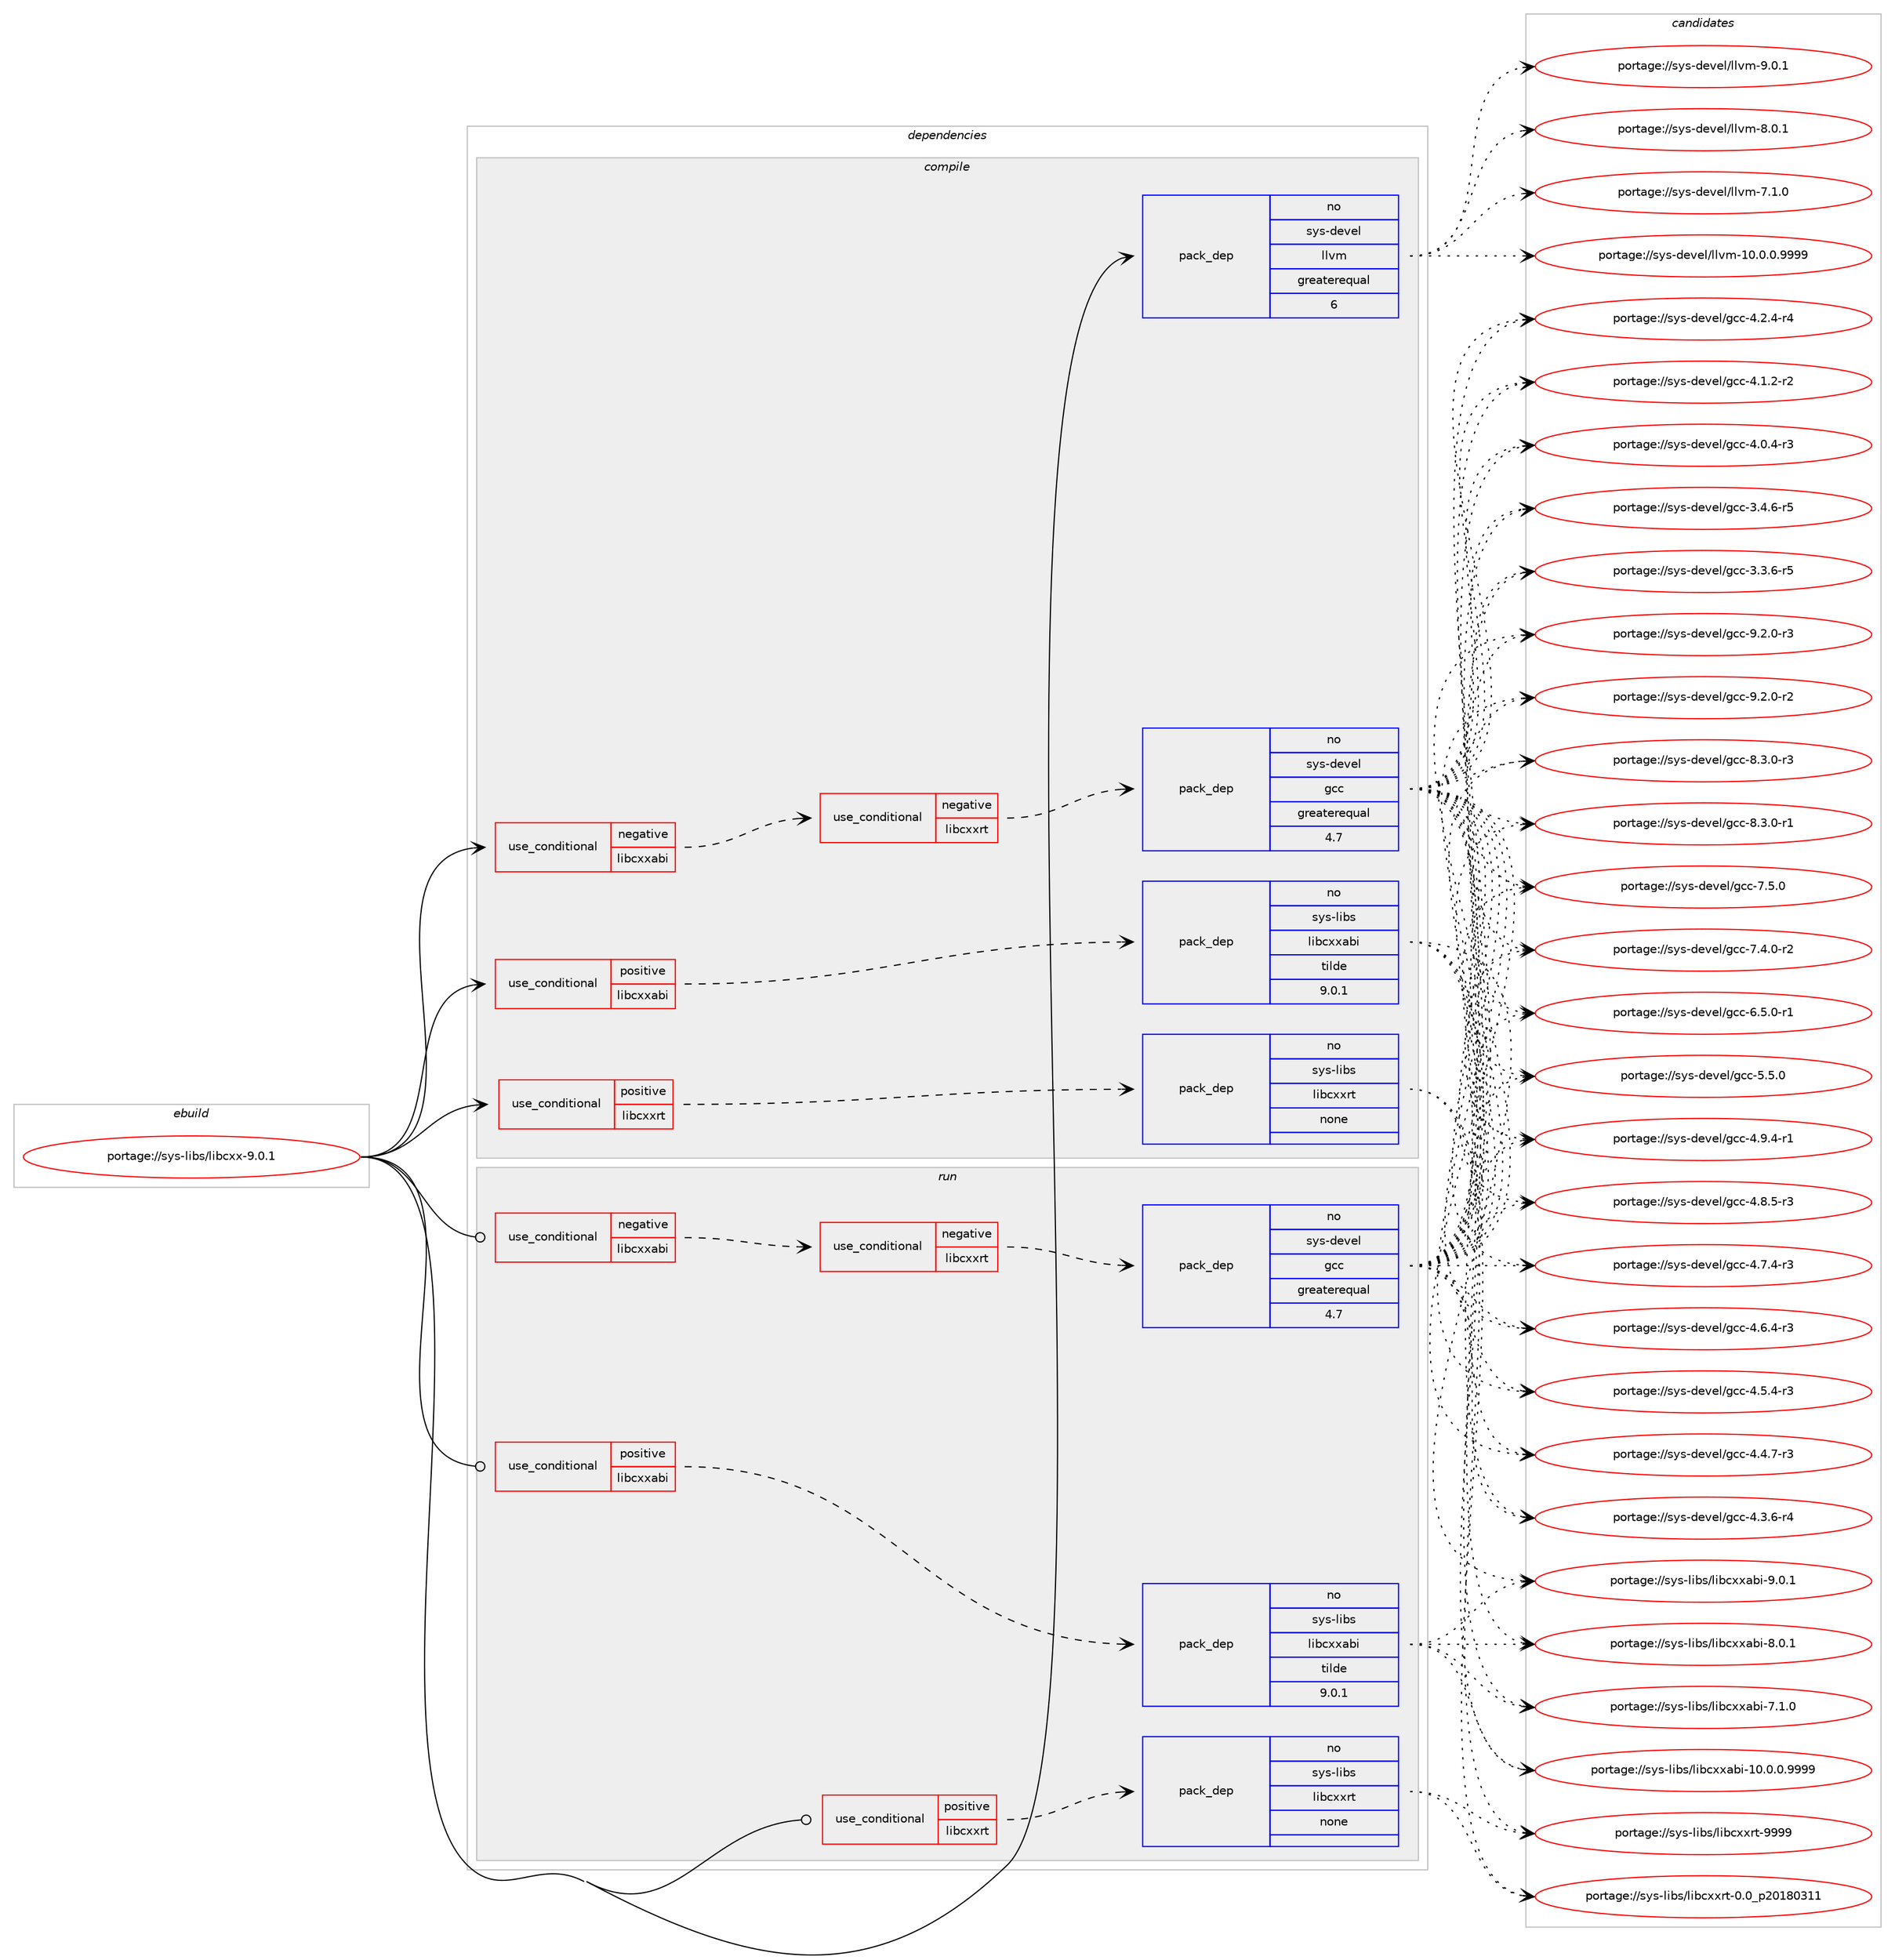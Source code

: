 digraph prolog {

# *************
# Graph options
# *************

newrank=true;
concentrate=true;
compound=true;
graph [rankdir=LR,fontname=Helvetica,fontsize=10,ranksep=1.5];#, ranksep=2.5, nodesep=0.2];
edge  [arrowhead=vee];
node  [fontname=Helvetica,fontsize=10];

# **********
# The ebuild
# **********

subgraph cluster_leftcol {
color=gray;
rank=same;
label=<<i>ebuild</i>>;
id [label="portage://sys-libs/libcxx-9.0.1", color=red, width=4, href="../sys-libs/libcxx-9.0.1.svg"];
}

# ****************
# The dependencies
# ****************

subgraph cluster_midcol {
color=gray;
label=<<i>dependencies</i>>;
subgraph cluster_compile {
fillcolor="#eeeeee";
style=filled;
label=<<i>compile</i>>;
subgraph cond7950 {
dependency43588 [label=<<TABLE BORDER="0" CELLBORDER="1" CELLSPACING="0" CELLPADDING="4"><TR><TD ROWSPAN="3" CELLPADDING="10">use_conditional</TD></TR><TR><TD>negative</TD></TR><TR><TD>libcxxabi</TD></TR></TABLE>>, shape=none, color=red];
subgraph cond7951 {
dependency43589 [label=<<TABLE BORDER="0" CELLBORDER="1" CELLSPACING="0" CELLPADDING="4"><TR><TD ROWSPAN="3" CELLPADDING="10">use_conditional</TD></TR><TR><TD>negative</TD></TR><TR><TD>libcxxrt</TD></TR></TABLE>>, shape=none, color=red];
subgraph pack34505 {
dependency43590 [label=<<TABLE BORDER="0" CELLBORDER="1" CELLSPACING="0" CELLPADDING="4" WIDTH="220"><TR><TD ROWSPAN="6" CELLPADDING="30">pack_dep</TD></TR><TR><TD WIDTH="110">no</TD></TR><TR><TD>sys-devel</TD></TR><TR><TD>gcc</TD></TR><TR><TD>greaterequal</TD></TR><TR><TD>4.7</TD></TR></TABLE>>, shape=none, color=blue];
}
dependency43589:e -> dependency43590:w [weight=20,style="dashed",arrowhead="vee"];
}
dependency43588:e -> dependency43589:w [weight=20,style="dashed",arrowhead="vee"];
}
id:e -> dependency43588:w [weight=20,style="solid",arrowhead="vee"];
subgraph cond7952 {
dependency43591 [label=<<TABLE BORDER="0" CELLBORDER="1" CELLSPACING="0" CELLPADDING="4"><TR><TD ROWSPAN="3" CELLPADDING="10">use_conditional</TD></TR><TR><TD>positive</TD></TR><TR><TD>libcxxabi</TD></TR></TABLE>>, shape=none, color=red];
subgraph pack34506 {
dependency43592 [label=<<TABLE BORDER="0" CELLBORDER="1" CELLSPACING="0" CELLPADDING="4" WIDTH="220"><TR><TD ROWSPAN="6" CELLPADDING="30">pack_dep</TD></TR><TR><TD WIDTH="110">no</TD></TR><TR><TD>sys-libs</TD></TR><TR><TD>libcxxabi</TD></TR><TR><TD>tilde</TD></TR><TR><TD>9.0.1</TD></TR></TABLE>>, shape=none, color=blue];
}
dependency43591:e -> dependency43592:w [weight=20,style="dashed",arrowhead="vee"];
}
id:e -> dependency43591:w [weight=20,style="solid",arrowhead="vee"];
subgraph cond7953 {
dependency43593 [label=<<TABLE BORDER="0" CELLBORDER="1" CELLSPACING="0" CELLPADDING="4"><TR><TD ROWSPAN="3" CELLPADDING="10">use_conditional</TD></TR><TR><TD>positive</TD></TR><TR><TD>libcxxrt</TD></TR></TABLE>>, shape=none, color=red];
subgraph pack34507 {
dependency43594 [label=<<TABLE BORDER="0" CELLBORDER="1" CELLSPACING="0" CELLPADDING="4" WIDTH="220"><TR><TD ROWSPAN="6" CELLPADDING="30">pack_dep</TD></TR><TR><TD WIDTH="110">no</TD></TR><TR><TD>sys-libs</TD></TR><TR><TD>libcxxrt</TD></TR><TR><TD>none</TD></TR><TR><TD></TD></TR></TABLE>>, shape=none, color=blue];
}
dependency43593:e -> dependency43594:w [weight=20,style="dashed",arrowhead="vee"];
}
id:e -> dependency43593:w [weight=20,style="solid",arrowhead="vee"];
subgraph pack34508 {
dependency43595 [label=<<TABLE BORDER="0" CELLBORDER="1" CELLSPACING="0" CELLPADDING="4" WIDTH="220"><TR><TD ROWSPAN="6" CELLPADDING="30">pack_dep</TD></TR><TR><TD WIDTH="110">no</TD></TR><TR><TD>sys-devel</TD></TR><TR><TD>llvm</TD></TR><TR><TD>greaterequal</TD></TR><TR><TD>6</TD></TR></TABLE>>, shape=none, color=blue];
}
id:e -> dependency43595:w [weight=20,style="solid",arrowhead="vee"];
}
subgraph cluster_compileandrun {
fillcolor="#eeeeee";
style=filled;
label=<<i>compile and run</i>>;
}
subgraph cluster_run {
fillcolor="#eeeeee";
style=filled;
label=<<i>run</i>>;
subgraph cond7954 {
dependency43596 [label=<<TABLE BORDER="0" CELLBORDER="1" CELLSPACING="0" CELLPADDING="4"><TR><TD ROWSPAN="3" CELLPADDING="10">use_conditional</TD></TR><TR><TD>negative</TD></TR><TR><TD>libcxxabi</TD></TR></TABLE>>, shape=none, color=red];
subgraph cond7955 {
dependency43597 [label=<<TABLE BORDER="0" CELLBORDER="1" CELLSPACING="0" CELLPADDING="4"><TR><TD ROWSPAN="3" CELLPADDING="10">use_conditional</TD></TR><TR><TD>negative</TD></TR><TR><TD>libcxxrt</TD></TR></TABLE>>, shape=none, color=red];
subgraph pack34509 {
dependency43598 [label=<<TABLE BORDER="0" CELLBORDER="1" CELLSPACING="0" CELLPADDING="4" WIDTH="220"><TR><TD ROWSPAN="6" CELLPADDING="30">pack_dep</TD></TR><TR><TD WIDTH="110">no</TD></TR><TR><TD>sys-devel</TD></TR><TR><TD>gcc</TD></TR><TR><TD>greaterequal</TD></TR><TR><TD>4.7</TD></TR></TABLE>>, shape=none, color=blue];
}
dependency43597:e -> dependency43598:w [weight=20,style="dashed",arrowhead="vee"];
}
dependency43596:e -> dependency43597:w [weight=20,style="dashed",arrowhead="vee"];
}
id:e -> dependency43596:w [weight=20,style="solid",arrowhead="odot"];
subgraph cond7956 {
dependency43599 [label=<<TABLE BORDER="0" CELLBORDER="1" CELLSPACING="0" CELLPADDING="4"><TR><TD ROWSPAN="3" CELLPADDING="10">use_conditional</TD></TR><TR><TD>positive</TD></TR><TR><TD>libcxxabi</TD></TR></TABLE>>, shape=none, color=red];
subgraph pack34510 {
dependency43600 [label=<<TABLE BORDER="0" CELLBORDER="1" CELLSPACING="0" CELLPADDING="4" WIDTH="220"><TR><TD ROWSPAN="6" CELLPADDING="30">pack_dep</TD></TR><TR><TD WIDTH="110">no</TD></TR><TR><TD>sys-libs</TD></TR><TR><TD>libcxxabi</TD></TR><TR><TD>tilde</TD></TR><TR><TD>9.0.1</TD></TR></TABLE>>, shape=none, color=blue];
}
dependency43599:e -> dependency43600:w [weight=20,style="dashed",arrowhead="vee"];
}
id:e -> dependency43599:w [weight=20,style="solid",arrowhead="odot"];
subgraph cond7957 {
dependency43601 [label=<<TABLE BORDER="0" CELLBORDER="1" CELLSPACING="0" CELLPADDING="4"><TR><TD ROWSPAN="3" CELLPADDING="10">use_conditional</TD></TR><TR><TD>positive</TD></TR><TR><TD>libcxxrt</TD></TR></TABLE>>, shape=none, color=red];
subgraph pack34511 {
dependency43602 [label=<<TABLE BORDER="0" CELLBORDER="1" CELLSPACING="0" CELLPADDING="4" WIDTH="220"><TR><TD ROWSPAN="6" CELLPADDING="30">pack_dep</TD></TR><TR><TD WIDTH="110">no</TD></TR><TR><TD>sys-libs</TD></TR><TR><TD>libcxxrt</TD></TR><TR><TD>none</TD></TR><TR><TD></TD></TR></TABLE>>, shape=none, color=blue];
}
dependency43601:e -> dependency43602:w [weight=20,style="dashed",arrowhead="vee"];
}
id:e -> dependency43601:w [weight=20,style="solid",arrowhead="odot"];
}
}

# **************
# The candidates
# **************

subgraph cluster_choices {
rank=same;
color=gray;
label=<<i>candidates</i>>;

subgraph choice34505 {
color=black;
nodesep=1;
choice115121115451001011181011084710399994557465046484511451 [label="portage://sys-devel/gcc-9.2.0-r3", color=red, width=4,href="../sys-devel/gcc-9.2.0-r3.svg"];
choice115121115451001011181011084710399994557465046484511450 [label="portage://sys-devel/gcc-9.2.0-r2", color=red, width=4,href="../sys-devel/gcc-9.2.0-r2.svg"];
choice115121115451001011181011084710399994556465146484511451 [label="portage://sys-devel/gcc-8.3.0-r3", color=red, width=4,href="../sys-devel/gcc-8.3.0-r3.svg"];
choice115121115451001011181011084710399994556465146484511449 [label="portage://sys-devel/gcc-8.3.0-r1", color=red, width=4,href="../sys-devel/gcc-8.3.0-r1.svg"];
choice11512111545100101118101108471039999455546534648 [label="portage://sys-devel/gcc-7.5.0", color=red, width=4,href="../sys-devel/gcc-7.5.0.svg"];
choice115121115451001011181011084710399994555465246484511450 [label="portage://sys-devel/gcc-7.4.0-r2", color=red, width=4,href="../sys-devel/gcc-7.4.0-r2.svg"];
choice115121115451001011181011084710399994554465346484511449 [label="portage://sys-devel/gcc-6.5.0-r1", color=red, width=4,href="../sys-devel/gcc-6.5.0-r1.svg"];
choice11512111545100101118101108471039999455346534648 [label="portage://sys-devel/gcc-5.5.0", color=red, width=4,href="../sys-devel/gcc-5.5.0.svg"];
choice115121115451001011181011084710399994552465746524511449 [label="portage://sys-devel/gcc-4.9.4-r1", color=red, width=4,href="../sys-devel/gcc-4.9.4-r1.svg"];
choice115121115451001011181011084710399994552465646534511451 [label="portage://sys-devel/gcc-4.8.5-r3", color=red, width=4,href="../sys-devel/gcc-4.8.5-r3.svg"];
choice115121115451001011181011084710399994552465546524511451 [label="portage://sys-devel/gcc-4.7.4-r3", color=red, width=4,href="../sys-devel/gcc-4.7.4-r3.svg"];
choice115121115451001011181011084710399994552465446524511451 [label="portage://sys-devel/gcc-4.6.4-r3", color=red, width=4,href="../sys-devel/gcc-4.6.4-r3.svg"];
choice115121115451001011181011084710399994552465346524511451 [label="portage://sys-devel/gcc-4.5.4-r3", color=red, width=4,href="../sys-devel/gcc-4.5.4-r3.svg"];
choice115121115451001011181011084710399994552465246554511451 [label="portage://sys-devel/gcc-4.4.7-r3", color=red, width=4,href="../sys-devel/gcc-4.4.7-r3.svg"];
choice115121115451001011181011084710399994552465146544511452 [label="portage://sys-devel/gcc-4.3.6-r4", color=red, width=4,href="../sys-devel/gcc-4.3.6-r4.svg"];
choice115121115451001011181011084710399994552465046524511452 [label="portage://sys-devel/gcc-4.2.4-r4", color=red, width=4,href="../sys-devel/gcc-4.2.4-r4.svg"];
choice115121115451001011181011084710399994552464946504511450 [label="portage://sys-devel/gcc-4.1.2-r2", color=red, width=4,href="../sys-devel/gcc-4.1.2-r2.svg"];
choice115121115451001011181011084710399994552464846524511451 [label="portage://sys-devel/gcc-4.0.4-r3", color=red, width=4,href="../sys-devel/gcc-4.0.4-r3.svg"];
choice115121115451001011181011084710399994551465246544511453 [label="portage://sys-devel/gcc-3.4.6-r5", color=red, width=4,href="../sys-devel/gcc-3.4.6-r5.svg"];
choice115121115451001011181011084710399994551465146544511453 [label="portage://sys-devel/gcc-3.3.6-r5", color=red, width=4,href="../sys-devel/gcc-3.3.6-r5.svg"];
dependency43590:e -> choice115121115451001011181011084710399994557465046484511451:w [style=dotted,weight="100"];
dependency43590:e -> choice115121115451001011181011084710399994557465046484511450:w [style=dotted,weight="100"];
dependency43590:e -> choice115121115451001011181011084710399994556465146484511451:w [style=dotted,weight="100"];
dependency43590:e -> choice115121115451001011181011084710399994556465146484511449:w [style=dotted,weight="100"];
dependency43590:e -> choice11512111545100101118101108471039999455546534648:w [style=dotted,weight="100"];
dependency43590:e -> choice115121115451001011181011084710399994555465246484511450:w [style=dotted,weight="100"];
dependency43590:e -> choice115121115451001011181011084710399994554465346484511449:w [style=dotted,weight="100"];
dependency43590:e -> choice11512111545100101118101108471039999455346534648:w [style=dotted,weight="100"];
dependency43590:e -> choice115121115451001011181011084710399994552465746524511449:w [style=dotted,weight="100"];
dependency43590:e -> choice115121115451001011181011084710399994552465646534511451:w [style=dotted,weight="100"];
dependency43590:e -> choice115121115451001011181011084710399994552465546524511451:w [style=dotted,weight="100"];
dependency43590:e -> choice115121115451001011181011084710399994552465446524511451:w [style=dotted,weight="100"];
dependency43590:e -> choice115121115451001011181011084710399994552465346524511451:w [style=dotted,weight="100"];
dependency43590:e -> choice115121115451001011181011084710399994552465246554511451:w [style=dotted,weight="100"];
dependency43590:e -> choice115121115451001011181011084710399994552465146544511452:w [style=dotted,weight="100"];
dependency43590:e -> choice115121115451001011181011084710399994552465046524511452:w [style=dotted,weight="100"];
dependency43590:e -> choice115121115451001011181011084710399994552464946504511450:w [style=dotted,weight="100"];
dependency43590:e -> choice115121115451001011181011084710399994552464846524511451:w [style=dotted,weight="100"];
dependency43590:e -> choice115121115451001011181011084710399994551465246544511453:w [style=dotted,weight="100"];
dependency43590:e -> choice115121115451001011181011084710399994551465146544511453:w [style=dotted,weight="100"];
}
subgraph choice34506 {
color=black;
nodesep=1;
choice11512111545108105981154710810598991201209798105455746484649 [label="portage://sys-libs/libcxxabi-9.0.1", color=red, width=4,href="../sys-libs/libcxxabi-9.0.1.svg"];
choice11512111545108105981154710810598991201209798105455646484649 [label="portage://sys-libs/libcxxabi-8.0.1", color=red, width=4,href="../sys-libs/libcxxabi-8.0.1.svg"];
choice11512111545108105981154710810598991201209798105455546494648 [label="portage://sys-libs/libcxxabi-7.1.0", color=red, width=4,href="../sys-libs/libcxxabi-7.1.0.svg"];
choice11512111545108105981154710810598991201209798105454948464846484657575757 [label="portage://sys-libs/libcxxabi-10.0.0.9999", color=red, width=4,href="../sys-libs/libcxxabi-10.0.0.9999.svg"];
dependency43592:e -> choice11512111545108105981154710810598991201209798105455746484649:w [style=dotted,weight="100"];
dependency43592:e -> choice11512111545108105981154710810598991201209798105455646484649:w [style=dotted,weight="100"];
dependency43592:e -> choice11512111545108105981154710810598991201209798105455546494648:w [style=dotted,weight="100"];
dependency43592:e -> choice11512111545108105981154710810598991201209798105454948464846484657575757:w [style=dotted,weight="100"];
}
subgraph choice34507 {
color=black;
nodesep=1;
choice11512111545108105981154710810598991201201141164557575757 [label="portage://sys-libs/libcxxrt-9999", color=red, width=4,href="../sys-libs/libcxxrt-9999.svg"];
choice115121115451081059811547108105989912012011411645484648951125048495648514949 [label="portage://sys-libs/libcxxrt-0.0_p20180311", color=red, width=4,href="../sys-libs/libcxxrt-0.0_p20180311.svg"];
dependency43594:e -> choice11512111545108105981154710810598991201201141164557575757:w [style=dotted,weight="100"];
dependency43594:e -> choice115121115451081059811547108105989912012011411645484648951125048495648514949:w [style=dotted,weight="100"];
}
subgraph choice34508 {
color=black;
nodesep=1;
choice1151211154510010111810110847108108118109455746484649 [label="portage://sys-devel/llvm-9.0.1", color=red, width=4,href="../sys-devel/llvm-9.0.1.svg"];
choice1151211154510010111810110847108108118109455646484649 [label="portage://sys-devel/llvm-8.0.1", color=red, width=4,href="../sys-devel/llvm-8.0.1.svg"];
choice1151211154510010111810110847108108118109455546494648 [label="portage://sys-devel/llvm-7.1.0", color=red, width=4,href="../sys-devel/llvm-7.1.0.svg"];
choice1151211154510010111810110847108108118109454948464846484657575757 [label="portage://sys-devel/llvm-10.0.0.9999", color=red, width=4,href="../sys-devel/llvm-10.0.0.9999.svg"];
dependency43595:e -> choice1151211154510010111810110847108108118109455746484649:w [style=dotted,weight="100"];
dependency43595:e -> choice1151211154510010111810110847108108118109455646484649:w [style=dotted,weight="100"];
dependency43595:e -> choice1151211154510010111810110847108108118109455546494648:w [style=dotted,weight="100"];
dependency43595:e -> choice1151211154510010111810110847108108118109454948464846484657575757:w [style=dotted,weight="100"];
}
subgraph choice34509 {
color=black;
nodesep=1;
choice115121115451001011181011084710399994557465046484511451 [label="portage://sys-devel/gcc-9.2.0-r3", color=red, width=4,href="../sys-devel/gcc-9.2.0-r3.svg"];
choice115121115451001011181011084710399994557465046484511450 [label="portage://sys-devel/gcc-9.2.0-r2", color=red, width=4,href="../sys-devel/gcc-9.2.0-r2.svg"];
choice115121115451001011181011084710399994556465146484511451 [label="portage://sys-devel/gcc-8.3.0-r3", color=red, width=4,href="../sys-devel/gcc-8.3.0-r3.svg"];
choice115121115451001011181011084710399994556465146484511449 [label="portage://sys-devel/gcc-8.3.0-r1", color=red, width=4,href="../sys-devel/gcc-8.3.0-r1.svg"];
choice11512111545100101118101108471039999455546534648 [label="portage://sys-devel/gcc-7.5.0", color=red, width=4,href="../sys-devel/gcc-7.5.0.svg"];
choice115121115451001011181011084710399994555465246484511450 [label="portage://sys-devel/gcc-7.4.0-r2", color=red, width=4,href="../sys-devel/gcc-7.4.0-r2.svg"];
choice115121115451001011181011084710399994554465346484511449 [label="portage://sys-devel/gcc-6.5.0-r1", color=red, width=4,href="../sys-devel/gcc-6.5.0-r1.svg"];
choice11512111545100101118101108471039999455346534648 [label="portage://sys-devel/gcc-5.5.0", color=red, width=4,href="../sys-devel/gcc-5.5.0.svg"];
choice115121115451001011181011084710399994552465746524511449 [label="portage://sys-devel/gcc-4.9.4-r1", color=red, width=4,href="../sys-devel/gcc-4.9.4-r1.svg"];
choice115121115451001011181011084710399994552465646534511451 [label="portage://sys-devel/gcc-4.8.5-r3", color=red, width=4,href="../sys-devel/gcc-4.8.5-r3.svg"];
choice115121115451001011181011084710399994552465546524511451 [label="portage://sys-devel/gcc-4.7.4-r3", color=red, width=4,href="../sys-devel/gcc-4.7.4-r3.svg"];
choice115121115451001011181011084710399994552465446524511451 [label="portage://sys-devel/gcc-4.6.4-r3", color=red, width=4,href="../sys-devel/gcc-4.6.4-r3.svg"];
choice115121115451001011181011084710399994552465346524511451 [label="portage://sys-devel/gcc-4.5.4-r3", color=red, width=4,href="../sys-devel/gcc-4.5.4-r3.svg"];
choice115121115451001011181011084710399994552465246554511451 [label="portage://sys-devel/gcc-4.4.7-r3", color=red, width=4,href="../sys-devel/gcc-4.4.7-r3.svg"];
choice115121115451001011181011084710399994552465146544511452 [label="portage://sys-devel/gcc-4.3.6-r4", color=red, width=4,href="../sys-devel/gcc-4.3.6-r4.svg"];
choice115121115451001011181011084710399994552465046524511452 [label="portage://sys-devel/gcc-4.2.4-r4", color=red, width=4,href="../sys-devel/gcc-4.2.4-r4.svg"];
choice115121115451001011181011084710399994552464946504511450 [label="portage://sys-devel/gcc-4.1.2-r2", color=red, width=4,href="../sys-devel/gcc-4.1.2-r2.svg"];
choice115121115451001011181011084710399994552464846524511451 [label="portage://sys-devel/gcc-4.0.4-r3", color=red, width=4,href="../sys-devel/gcc-4.0.4-r3.svg"];
choice115121115451001011181011084710399994551465246544511453 [label="portage://sys-devel/gcc-3.4.6-r5", color=red, width=4,href="../sys-devel/gcc-3.4.6-r5.svg"];
choice115121115451001011181011084710399994551465146544511453 [label="portage://sys-devel/gcc-3.3.6-r5", color=red, width=4,href="../sys-devel/gcc-3.3.6-r5.svg"];
dependency43598:e -> choice115121115451001011181011084710399994557465046484511451:w [style=dotted,weight="100"];
dependency43598:e -> choice115121115451001011181011084710399994557465046484511450:w [style=dotted,weight="100"];
dependency43598:e -> choice115121115451001011181011084710399994556465146484511451:w [style=dotted,weight="100"];
dependency43598:e -> choice115121115451001011181011084710399994556465146484511449:w [style=dotted,weight="100"];
dependency43598:e -> choice11512111545100101118101108471039999455546534648:w [style=dotted,weight="100"];
dependency43598:e -> choice115121115451001011181011084710399994555465246484511450:w [style=dotted,weight="100"];
dependency43598:e -> choice115121115451001011181011084710399994554465346484511449:w [style=dotted,weight="100"];
dependency43598:e -> choice11512111545100101118101108471039999455346534648:w [style=dotted,weight="100"];
dependency43598:e -> choice115121115451001011181011084710399994552465746524511449:w [style=dotted,weight="100"];
dependency43598:e -> choice115121115451001011181011084710399994552465646534511451:w [style=dotted,weight="100"];
dependency43598:e -> choice115121115451001011181011084710399994552465546524511451:w [style=dotted,weight="100"];
dependency43598:e -> choice115121115451001011181011084710399994552465446524511451:w [style=dotted,weight="100"];
dependency43598:e -> choice115121115451001011181011084710399994552465346524511451:w [style=dotted,weight="100"];
dependency43598:e -> choice115121115451001011181011084710399994552465246554511451:w [style=dotted,weight="100"];
dependency43598:e -> choice115121115451001011181011084710399994552465146544511452:w [style=dotted,weight="100"];
dependency43598:e -> choice115121115451001011181011084710399994552465046524511452:w [style=dotted,weight="100"];
dependency43598:e -> choice115121115451001011181011084710399994552464946504511450:w [style=dotted,weight="100"];
dependency43598:e -> choice115121115451001011181011084710399994552464846524511451:w [style=dotted,weight="100"];
dependency43598:e -> choice115121115451001011181011084710399994551465246544511453:w [style=dotted,weight="100"];
dependency43598:e -> choice115121115451001011181011084710399994551465146544511453:w [style=dotted,weight="100"];
}
subgraph choice34510 {
color=black;
nodesep=1;
choice11512111545108105981154710810598991201209798105455746484649 [label="portage://sys-libs/libcxxabi-9.0.1", color=red, width=4,href="../sys-libs/libcxxabi-9.0.1.svg"];
choice11512111545108105981154710810598991201209798105455646484649 [label="portage://sys-libs/libcxxabi-8.0.1", color=red, width=4,href="../sys-libs/libcxxabi-8.0.1.svg"];
choice11512111545108105981154710810598991201209798105455546494648 [label="portage://sys-libs/libcxxabi-7.1.0", color=red, width=4,href="../sys-libs/libcxxabi-7.1.0.svg"];
choice11512111545108105981154710810598991201209798105454948464846484657575757 [label="portage://sys-libs/libcxxabi-10.0.0.9999", color=red, width=4,href="../sys-libs/libcxxabi-10.0.0.9999.svg"];
dependency43600:e -> choice11512111545108105981154710810598991201209798105455746484649:w [style=dotted,weight="100"];
dependency43600:e -> choice11512111545108105981154710810598991201209798105455646484649:w [style=dotted,weight="100"];
dependency43600:e -> choice11512111545108105981154710810598991201209798105455546494648:w [style=dotted,weight="100"];
dependency43600:e -> choice11512111545108105981154710810598991201209798105454948464846484657575757:w [style=dotted,weight="100"];
}
subgraph choice34511 {
color=black;
nodesep=1;
choice11512111545108105981154710810598991201201141164557575757 [label="portage://sys-libs/libcxxrt-9999", color=red, width=4,href="../sys-libs/libcxxrt-9999.svg"];
choice115121115451081059811547108105989912012011411645484648951125048495648514949 [label="portage://sys-libs/libcxxrt-0.0_p20180311", color=red, width=4,href="../sys-libs/libcxxrt-0.0_p20180311.svg"];
dependency43602:e -> choice11512111545108105981154710810598991201201141164557575757:w [style=dotted,weight="100"];
dependency43602:e -> choice115121115451081059811547108105989912012011411645484648951125048495648514949:w [style=dotted,weight="100"];
}
}

}
